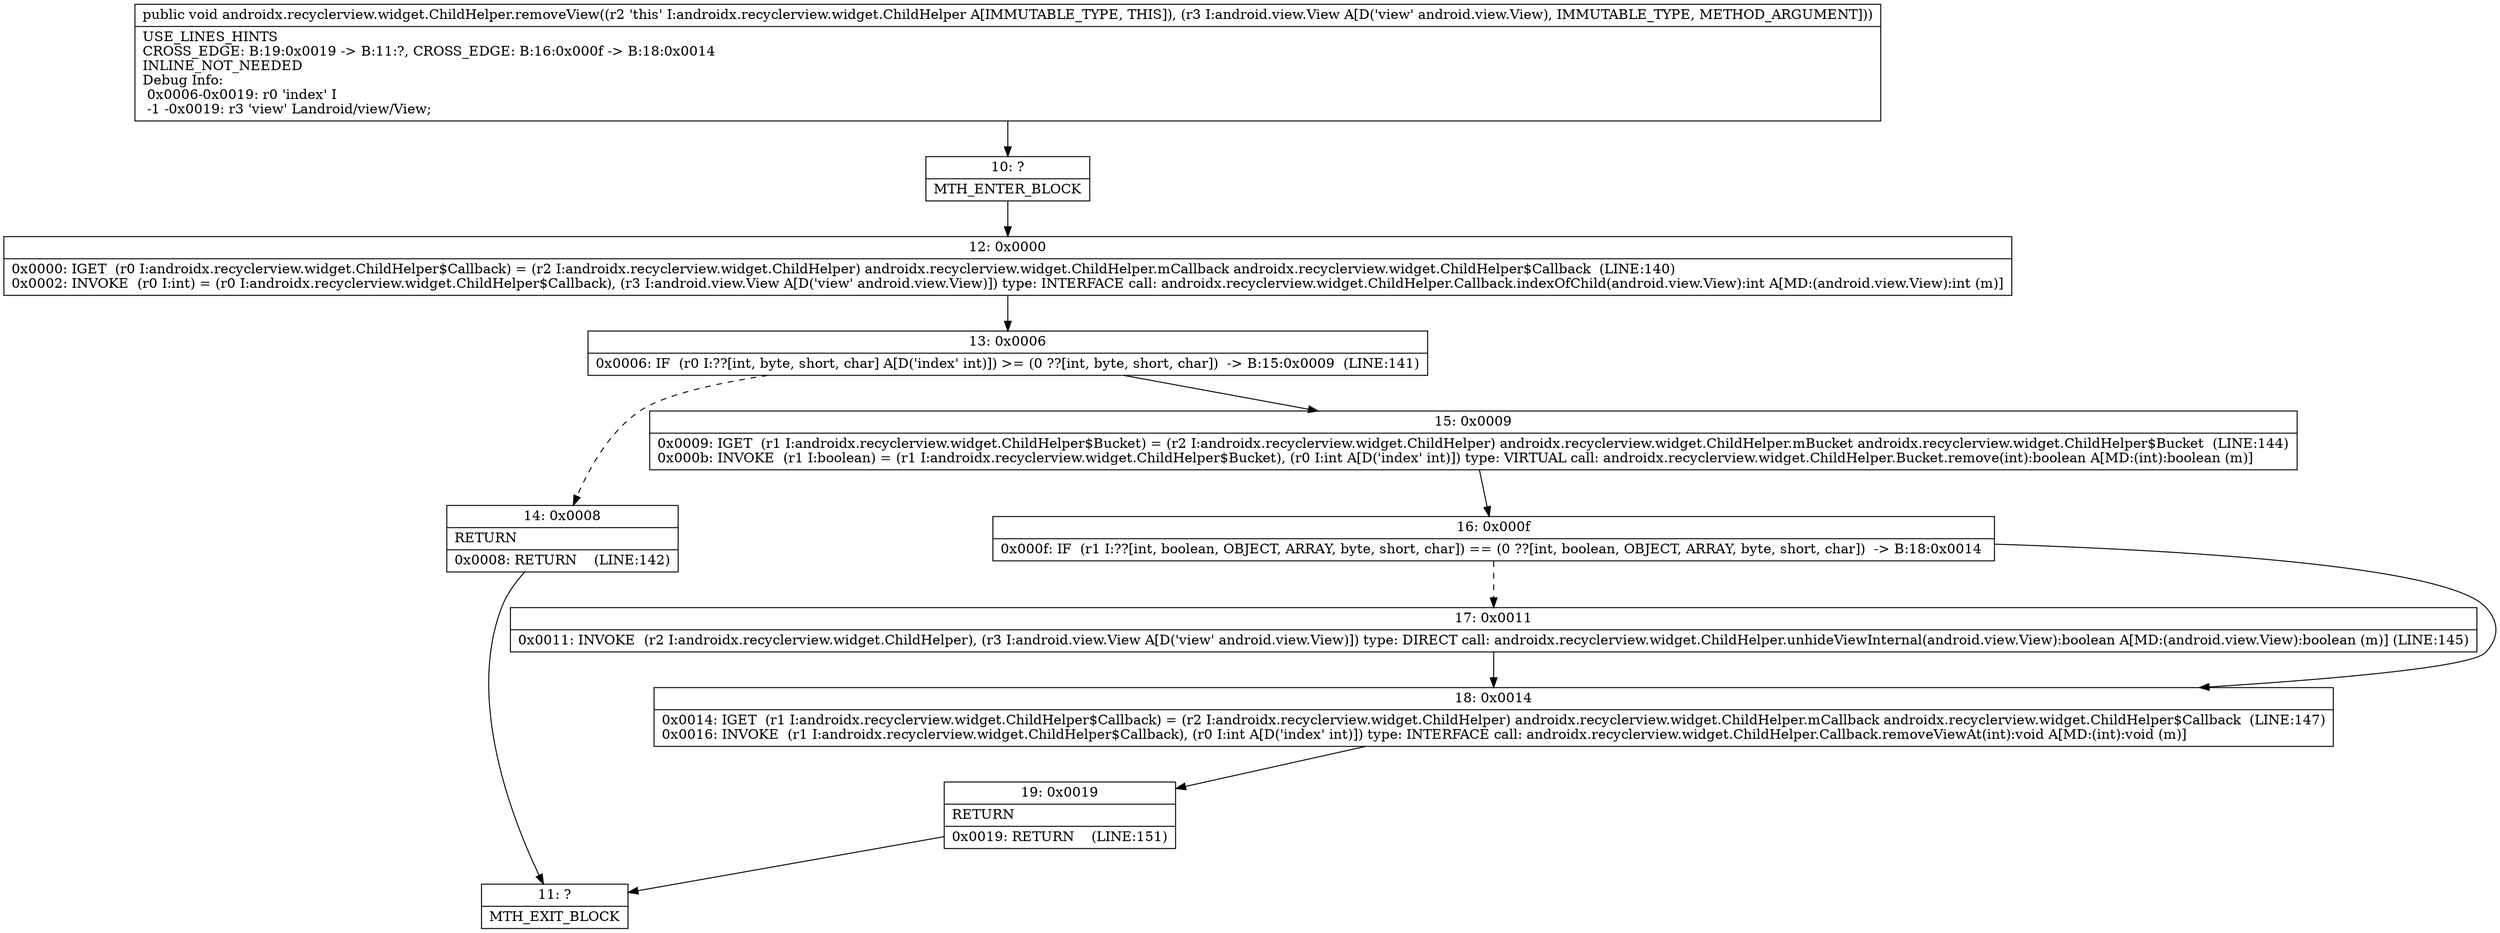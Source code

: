 digraph "CFG forandroidx.recyclerview.widget.ChildHelper.removeView(Landroid\/view\/View;)V" {
Node_10 [shape=record,label="{10\:\ ?|MTH_ENTER_BLOCK\l}"];
Node_12 [shape=record,label="{12\:\ 0x0000|0x0000: IGET  (r0 I:androidx.recyclerview.widget.ChildHelper$Callback) = (r2 I:androidx.recyclerview.widget.ChildHelper) androidx.recyclerview.widget.ChildHelper.mCallback androidx.recyclerview.widget.ChildHelper$Callback  (LINE:140)\l0x0002: INVOKE  (r0 I:int) = (r0 I:androidx.recyclerview.widget.ChildHelper$Callback), (r3 I:android.view.View A[D('view' android.view.View)]) type: INTERFACE call: androidx.recyclerview.widget.ChildHelper.Callback.indexOfChild(android.view.View):int A[MD:(android.view.View):int (m)]\l}"];
Node_13 [shape=record,label="{13\:\ 0x0006|0x0006: IF  (r0 I:??[int, byte, short, char] A[D('index' int)]) \>= (0 ??[int, byte, short, char])  \-\> B:15:0x0009  (LINE:141)\l}"];
Node_14 [shape=record,label="{14\:\ 0x0008|RETURN\l|0x0008: RETURN    (LINE:142)\l}"];
Node_11 [shape=record,label="{11\:\ ?|MTH_EXIT_BLOCK\l}"];
Node_15 [shape=record,label="{15\:\ 0x0009|0x0009: IGET  (r1 I:androidx.recyclerview.widget.ChildHelper$Bucket) = (r2 I:androidx.recyclerview.widget.ChildHelper) androidx.recyclerview.widget.ChildHelper.mBucket androidx.recyclerview.widget.ChildHelper$Bucket  (LINE:144)\l0x000b: INVOKE  (r1 I:boolean) = (r1 I:androidx.recyclerview.widget.ChildHelper$Bucket), (r0 I:int A[D('index' int)]) type: VIRTUAL call: androidx.recyclerview.widget.ChildHelper.Bucket.remove(int):boolean A[MD:(int):boolean (m)]\l}"];
Node_16 [shape=record,label="{16\:\ 0x000f|0x000f: IF  (r1 I:??[int, boolean, OBJECT, ARRAY, byte, short, char]) == (0 ??[int, boolean, OBJECT, ARRAY, byte, short, char])  \-\> B:18:0x0014 \l}"];
Node_17 [shape=record,label="{17\:\ 0x0011|0x0011: INVOKE  (r2 I:androidx.recyclerview.widget.ChildHelper), (r3 I:android.view.View A[D('view' android.view.View)]) type: DIRECT call: androidx.recyclerview.widget.ChildHelper.unhideViewInternal(android.view.View):boolean A[MD:(android.view.View):boolean (m)] (LINE:145)\l}"];
Node_18 [shape=record,label="{18\:\ 0x0014|0x0014: IGET  (r1 I:androidx.recyclerview.widget.ChildHelper$Callback) = (r2 I:androidx.recyclerview.widget.ChildHelper) androidx.recyclerview.widget.ChildHelper.mCallback androidx.recyclerview.widget.ChildHelper$Callback  (LINE:147)\l0x0016: INVOKE  (r1 I:androidx.recyclerview.widget.ChildHelper$Callback), (r0 I:int A[D('index' int)]) type: INTERFACE call: androidx.recyclerview.widget.ChildHelper.Callback.removeViewAt(int):void A[MD:(int):void (m)]\l}"];
Node_19 [shape=record,label="{19\:\ 0x0019|RETURN\l|0x0019: RETURN    (LINE:151)\l}"];
MethodNode[shape=record,label="{public void androidx.recyclerview.widget.ChildHelper.removeView((r2 'this' I:androidx.recyclerview.widget.ChildHelper A[IMMUTABLE_TYPE, THIS]), (r3 I:android.view.View A[D('view' android.view.View), IMMUTABLE_TYPE, METHOD_ARGUMENT]))  | USE_LINES_HINTS\lCROSS_EDGE: B:19:0x0019 \-\> B:11:?, CROSS_EDGE: B:16:0x000f \-\> B:18:0x0014\lINLINE_NOT_NEEDED\lDebug Info:\l  0x0006\-0x0019: r0 'index' I\l  \-1 \-0x0019: r3 'view' Landroid\/view\/View;\l}"];
MethodNode -> Node_10;Node_10 -> Node_12;
Node_12 -> Node_13;
Node_13 -> Node_14[style=dashed];
Node_13 -> Node_15;
Node_14 -> Node_11;
Node_15 -> Node_16;
Node_16 -> Node_17[style=dashed];
Node_16 -> Node_18;
Node_17 -> Node_18;
Node_18 -> Node_19;
Node_19 -> Node_11;
}

